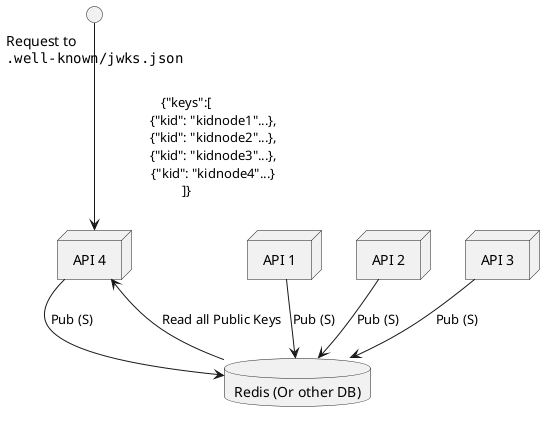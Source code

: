 @startuml

() request as "Request to \n"".well-known/jwks.json"""

node api1 as "API 1"
node api2 as "API 2"
node api3 as "API 3"
node api4 as "API 4"
database redis as "Redis (Or other DB)"

api1 --> redis : Pub (S)
api2 --> redis : Pub (S)
api3 --> redis : Pub (S)
api4 --> redis : Pub (S)

request --> api4 : ""{"keys":[\n\t\t{"kid": "kidnode1"...},\n\t\t{"kid": "kidnode2"...},\n\t\t{"kid": "kidnode3"...},\n\t\t{"kid": "kidnode4"...}\n]}""
api4 <-- redis : Read all Public Keys

@enduml
